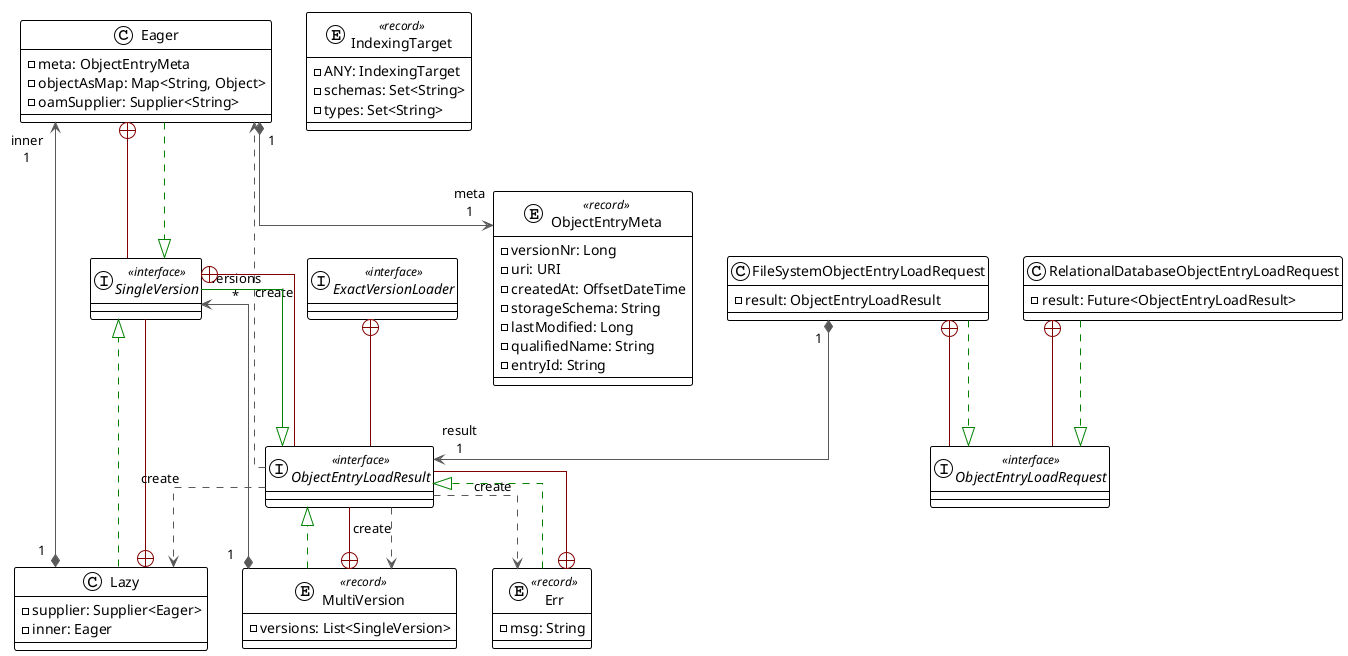 @startuml

!theme plain
top to bottom direction
skinparam linetype ortho

class Eager {
  - meta: ObjectEntryMeta
  - objectAsMap: Map<String, Object>
  - oamSupplier: Supplier<String>
}
entity Err << record >> {
  - msg: String
}
interface ExactVersionLoader << interface >>
class FileSystemObjectEntryLoadRequest {
  - result: ObjectEntryLoadResult
}
entity IndexingTarget << record >> {
  - ANY: IndexingTarget
  - schemas: Set<String>
  - types: Set<String>
}
class Lazy {
  - supplier: Supplier<Eager>
  - inner: Eager
}
entity MultiVersion << record >> {
  - versions: List<SingleVersion>
}
interface ObjectEntryLoadRequest << interface >>
interface ObjectEntryLoadResult << interface >>
entity ObjectEntryMeta << record >> {
  - versionNr: Long
  - uri: URI
  - createdAt: OffsetDateTime
  - storageSchema: String
  - lastModified: Long
  - qualifiedName: String
  - entryId: String
}
class RelationalDatabaseObjectEntryLoadRequest {
  - result: Future<ObjectEntryLoadResult>
}
interface SingleVersion << interface >>

Eager                                    "1" *-[#595959,plain]-> "meta\n1" ObjectEntryMeta                          
Eager                                     +-[#820000,plain]-  SingleVersion                            
Eager                                     -[#008200,dashed]-^  SingleVersion                            
Err                                       +-[#820000,plain]-  ObjectEntryLoadResult                    
Err                                       -[#008200,dashed]-^  ObjectEntryLoadResult                    
ExactVersionLoader                        +-[#820000,plain]-  ObjectEntryLoadResult                    
FileSystemObjectEntryLoadRequest          +-[#820000,plain]-  ObjectEntryLoadRequest                   
FileSystemObjectEntryLoadRequest          -[#008200,dashed]-^  ObjectEntryLoadRequest                   
FileSystemObjectEntryLoadRequest         "1" *-[#595959,plain]-> "result\n1" ObjectEntryLoadResult                    
Lazy                                     "1" *-[#595959,plain]-> "inner\n1" Eager                                    
Lazy                                      -[#008200,dashed]-^  SingleVersion                            
Lazy                                      +-[#820000,plain]-  SingleVersion                            
MultiVersion                              -[#008200,dashed]-^  ObjectEntryLoadResult                    
MultiVersion                              +-[#820000,plain]-  ObjectEntryLoadResult                    
MultiVersion                             "1" *-[#595959,plain]-> "versions\n*" SingleVersion                            
ObjectEntryLoadResult                     -[#595959,dashed]->  Eager                                    : "«create»"
ObjectEntryLoadResult                     -[#595959,dashed]->  Err                                      : "«create»"
ObjectEntryLoadResult                     -[#595959,dashed]->  Lazy                                     : "«create»"
ObjectEntryLoadResult                     -[#595959,dashed]->  MultiVersion                             : "«create»"
RelationalDatabaseObjectEntryLoadRequest  +-[#820000,plain]-  ObjectEntryLoadRequest                   
RelationalDatabaseObjectEntryLoadRequest  -[#008200,dashed]-^  ObjectEntryLoadRequest                   
SingleVersion                             +-[#820000,plain]-  ObjectEntryLoadResult                    
SingleVersion                             -[#008200,plain]-^  ObjectEntryLoadResult                    
@enduml
